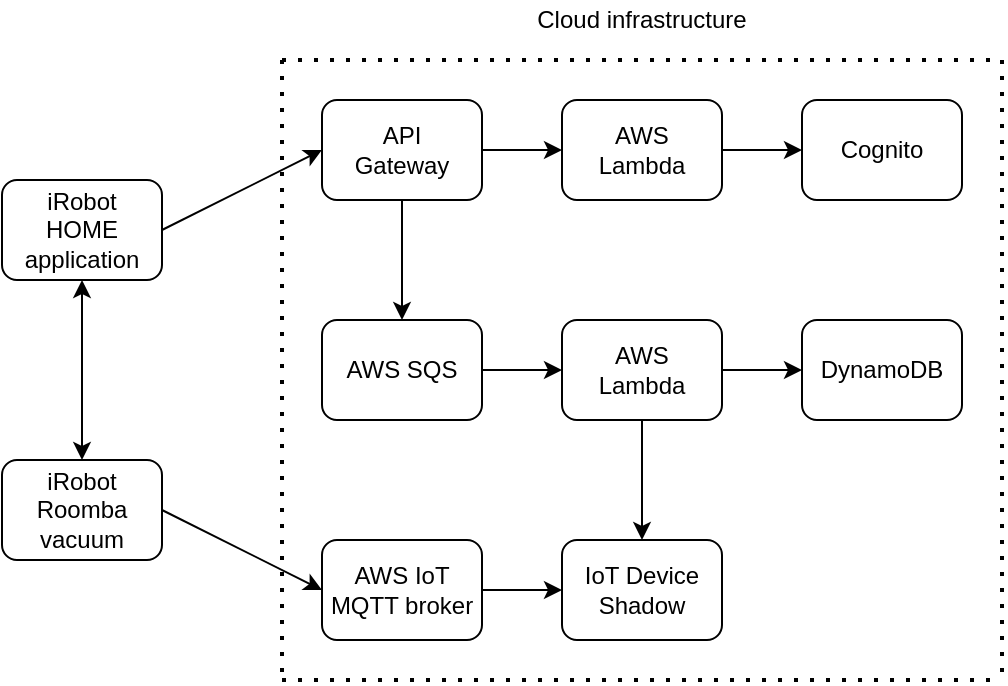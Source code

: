 <mxfile version="14.4.6" type="device"><diagram id="ju5rD8m_DNAP3No858xS" name="Page-1"><mxGraphModel dx="988" dy="597" grid="1" gridSize="10" guides="1" tooltips="1" connect="1" arrows="1" fold="1" page="1" pageScale="1" pageWidth="827" pageHeight="1169" math="0" shadow="0"><root><mxCell id="0"/><mxCell id="1" parent="0"/><mxCell id="3bmRDT7dT2-3scct3MDl-1" value="iRobot &lt;br&gt;HOME application" style="rounded=1;whiteSpace=wrap;html=1;" vertex="1" parent="1"><mxGeometry x="60" y="140" width="80" height="50" as="geometry"/></mxCell><mxCell id="3bmRDT7dT2-3scct3MDl-2" value="iRobot Roomba vacuum" style="rounded=1;whiteSpace=wrap;html=1;" vertex="1" parent="1"><mxGeometry x="60" y="280" width="80" height="50" as="geometry"/></mxCell><mxCell id="3bmRDT7dT2-3scct3MDl-3" value="API &lt;br&gt;Gateway" style="rounded=1;whiteSpace=wrap;html=1;" vertex="1" parent="1"><mxGeometry x="220" y="100" width="80" height="50" as="geometry"/></mxCell><mxCell id="3bmRDT7dT2-3scct3MDl-4" value="AWS IoT MQTT broker" style="rounded=1;whiteSpace=wrap;html=1;" vertex="1" parent="1"><mxGeometry x="220" y="320" width="80" height="50" as="geometry"/></mxCell><mxCell id="3bmRDT7dT2-3scct3MDl-5" value="IoT Device Shadow" style="rounded=1;whiteSpace=wrap;html=1;" vertex="1" parent="1"><mxGeometry x="340" y="320" width="80" height="50" as="geometry"/></mxCell><mxCell id="3bmRDT7dT2-3scct3MDl-6" value="AWS SQS" style="rounded=1;whiteSpace=wrap;html=1;" vertex="1" parent="1"><mxGeometry x="220" y="210" width="80" height="50" as="geometry"/></mxCell><mxCell id="3bmRDT7dT2-3scct3MDl-7" value="AWS &lt;br&gt;Lambda" style="rounded=1;whiteSpace=wrap;html=1;" vertex="1" parent="1"><mxGeometry x="340" y="210" width="80" height="50" as="geometry"/></mxCell><mxCell id="3bmRDT7dT2-3scct3MDl-8" value="DynamoDB" style="rounded=1;whiteSpace=wrap;html=1;" vertex="1" parent="1"><mxGeometry x="460" y="210" width="80" height="50" as="geometry"/></mxCell><mxCell id="3bmRDT7dT2-3scct3MDl-9" value="Cognito" style="rounded=1;whiteSpace=wrap;html=1;" vertex="1" parent="1"><mxGeometry x="460" y="100" width="80" height="50" as="geometry"/></mxCell><mxCell id="3bmRDT7dT2-3scct3MDl-10" value="AWS &lt;br&gt;Lambda" style="rounded=1;whiteSpace=wrap;html=1;" vertex="1" parent="1"><mxGeometry x="340" y="100" width="80" height="50" as="geometry"/></mxCell><mxCell id="3bmRDT7dT2-3scct3MDl-11" value="" style="endArrow=none;dashed=1;html=1;dashPattern=1 3;strokeWidth=2;" edge="1" parent="1"><mxGeometry width="50" height="50" relative="1" as="geometry"><mxPoint x="200" y="80" as="sourcePoint"/><mxPoint x="200" y="390" as="targetPoint"/></mxGeometry></mxCell><mxCell id="3bmRDT7dT2-3scct3MDl-12" value="" style="endArrow=none;dashed=1;html=1;dashPattern=1 3;strokeWidth=2;" edge="1" parent="1"><mxGeometry width="50" height="50" relative="1" as="geometry"><mxPoint x="200" y="390" as="sourcePoint"/><mxPoint x="560" y="390" as="targetPoint"/></mxGeometry></mxCell><mxCell id="3bmRDT7dT2-3scct3MDl-13" value="" style="endArrow=none;dashed=1;html=1;dashPattern=1 3;strokeWidth=2;" edge="1" parent="1"><mxGeometry width="50" height="50" relative="1" as="geometry"><mxPoint x="560" y="80" as="sourcePoint"/><mxPoint x="560" y="390" as="targetPoint"/></mxGeometry></mxCell><mxCell id="3bmRDT7dT2-3scct3MDl-14" value="" style="endArrow=none;dashed=1;html=1;dashPattern=1 3;strokeWidth=2;" edge="1" parent="1"><mxGeometry width="50" height="50" relative="1" as="geometry"><mxPoint x="200" y="80" as="sourcePoint"/><mxPoint x="560" y="80" as="targetPoint"/></mxGeometry></mxCell><mxCell id="3bmRDT7dT2-3scct3MDl-15" value="" style="endArrow=classic;html=1;exitX=1;exitY=0.5;exitDx=0;exitDy=0;entryX=0;entryY=0.5;entryDx=0;entryDy=0;" edge="1" parent="1" source="3bmRDT7dT2-3scct3MDl-1" target="3bmRDT7dT2-3scct3MDl-3"><mxGeometry width="50" height="50" relative="1" as="geometry"><mxPoint x="340" y="300" as="sourcePoint"/><mxPoint x="390" y="250" as="targetPoint"/></mxGeometry></mxCell><mxCell id="3bmRDT7dT2-3scct3MDl-16" value="" style="endArrow=classic;html=1;exitX=0.5;exitY=1;exitDx=0;exitDy=0;entryX=0.5;entryY=0;entryDx=0;entryDy=0;" edge="1" parent="1" source="3bmRDT7dT2-3scct3MDl-3" target="3bmRDT7dT2-3scct3MDl-6"><mxGeometry width="50" height="50" relative="1" as="geometry"><mxPoint x="340" y="300" as="sourcePoint"/><mxPoint x="390" y="250" as="targetPoint"/></mxGeometry></mxCell><mxCell id="3bmRDT7dT2-3scct3MDl-17" value="" style="endArrow=classic;html=1;exitX=1;exitY=0.5;exitDx=0;exitDy=0;entryX=0;entryY=0.5;entryDx=0;entryDy=0;" edge="1" parent="1" source="3bmRDT7dT2-3scct3MDl-6" target="3bmRDT7dT2-3scct3MDl-7"><mxGeometry width="50" height="50" relative="1" as="geometry"><mxPoint x="340" y="300" as="sourcePoint"/><mxPoint x="390" y="250" as="targetPoint"/></mxGeometry></mxCell><mxCell id="3bmRDT7dT2-3scct3MDl-18" value="" style="endArrow=classic;html=1;entryX=0.5;entryY=0;entryDx=0;entryDy=0;exitX=0.5;exitY=1;exitDx=0;exitDy=0;" edge="1" parent="1" source="3bmRDT7dT2-3scct3MDl-7" target="3bmRDT7dT2-3scct3MDl-5"><mxGeometry width="50" height="50" relative="1" as="geometry"><mxPoint x="340" y="300" as="sourcePoint"/><mxPoint x="390" y="250" as="targetPoint"/></mxGeometry></mxCell><mxCell id="3bmRDT7dT2-3scct3MDl-19" value="" style="endArrow=classic;html=1;exitX=1;exitY=0.5;exitDx=0;exitDy=0;entryX=0;entryY=0.5;entryDx=0;entryDy=0;" edge="1" parent="1" source="3bmRDT7dT2-3scct3MDl-4" target="3bmRDT7dT2-3scct3MDl-5"><mxGeometry width="50" height="50" relative="1" as="geometry"><mxPoint x="340" y="300" as="sourcePoint"/><mxPoint x="390" y="250" as="targetPoint"/></mxGeometry></mxCell><mxCell id="3bmRDT7dT2-3scct3MDl-20" value="" style="endArrow=classic;html=1;exitX=1;exitY=0.5;exitDx=0;exitDy=0;entryX=0;entryY=0.5;entryDx=0;entryDy=0;" edge="1" parent="1" source="3bmRDT7dT2-3scct3MDl-2" target="3bmRDT7dT2-3scct3MDl-4"><mxGeometry width="50" height="50" relative="1" as="geometry"><mxPoint x="340" y="300" as="sourcePoint"/><mxPoint x="390" y="250" as="targetPoint"/></mxGeometry></mxCell><mxCell id="3bmRDT7dT2-3scct3MDl-21" value="" style="endArrow=classic;html=1;exitX=1;exitY=0.5;exitDx=0;exitDy=0;entryX=0;entryY=0.5;entryDx=0;entryDy=0;" edge="1" parent="1" source="3bmRDT7dT2-3scct3MDl-7" target="3bmRDT7dT2-3scct3MDl-8"><mxGeometry width="50" height="50" relative="1" as="geometry"><mxPoint x="340" y="300" as="sourcePoint"/><mxPoint x="390" y="250" as="targetPoint"/></mxGeometry></mxCell><mxCell id="3bmRDT7dT2-3scct3MDl-22" value="" style="endArrow=classic;html=1;exitX=1;exitY=0.5;exitDx=0;exitDy=0;entryX=0;entryY=0.5;entryDx=0;entryDy=0;" edge="1" parent="1" source="3bmRDT7dT2-3scct3MDl-10" target="3bmRDT7dT2-3scct3MDl-9"><mxGeometry width="50" height="50" relative="1" as="geometry"><mxPoint x="340" y="300" as="sourcePoint"/><mxPoint x="390" y="250" as="targetPoint"/></mxGeometry></mxCell><mxCell id="3bmRDT7dT2-3scct3MDl-23" value="" style="endArrow=classic;html=1;exitX=1;exitY=0.5;exitDx=0;exitDy=0;entryX=0;entryY=0.5;entryDx=0;entryDy=0;" edge="1" parent="1" source="3bmRDT7dT2-3scct3MDl-3" target="3bmRDT7dT2-3scct3MDl-10"><mxGeometry width="50" height="50" relative="1" as="geometry"><mxPoint x="340" y="300" as="sourcePoint"/><mxPoint x="390" y="250" as="targetPoint"/></mxGeometry></mxCell><mxCell id="3bmRDT7dT2-3scct3MDl-25" value="" style="endArrow=classic;startArrow=classic;html=1;exitX=0.5;exitY=1;exitDx=0;exitDy=0;entryX=0.5;entryY=0;entryDx=0;entryDy=0;" edge="1" parent="1" source="3bmRDT7dT2-3scct3MDl-1" target="3bmRDT7dT2-3scct3MDl-2"><mxGeometry width="50" height="50" relative="1" as="geometry"><mxPoint x="260" y="300" as="sourcePoint"/><mxPoint x="310" y="250" as="targetPoint"/></mxGeometry></mxCell><mxCell id="3bmRDT7dT2-3scct3MDl-26" value="Cloud infrastructure" style="text;html=1;strokeColor=none;fillColor=none;align=center;verticalAlign=middle;whiteSpace=wrap;rounded=0;" vertex="1" parent="1"><mxGeometry x="200" y="50" width="360" height="20" as="geometry"/></mxCell></root></mxGraphModel></diagram></mxfile>